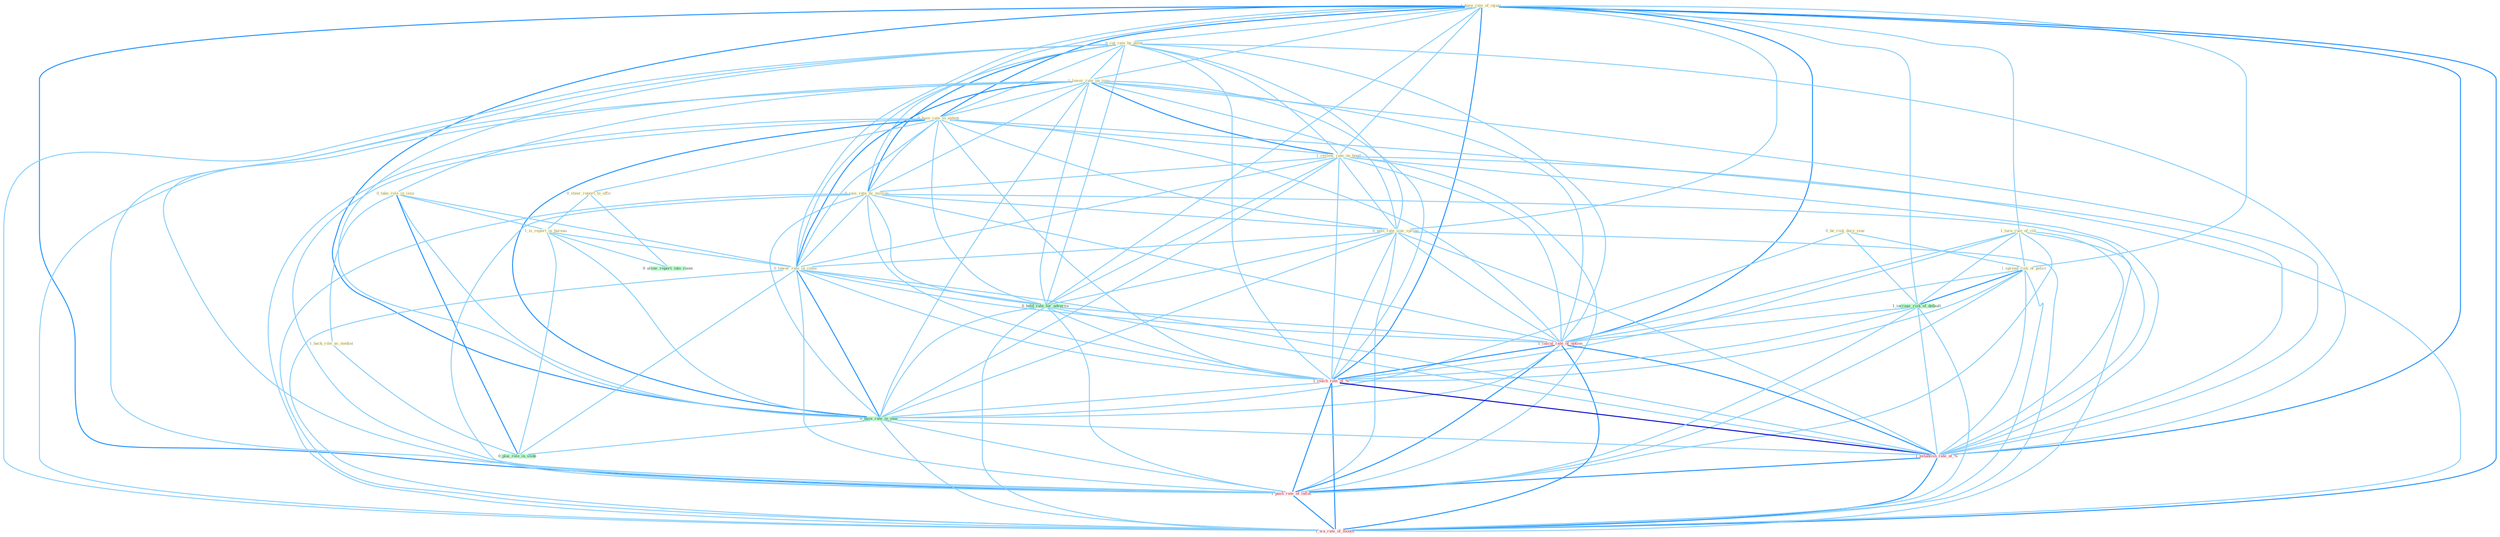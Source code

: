 Graph G{ 
    node
    [shape=polygon,style=filled,width=.5,height=.06,color="#BDFCC9",fixedsize=true,fontsize=4,
    fontcolor="#2f4f4f"];
    {node
    [color="#ffffe0", fontcolor="#8b7d6b"] "1_have_rate_of_injuri " "0_cut_rate_by_point " "1_lower_rate_on_issu " "1_turn_rule_of_citi " "0_have_rate_to_extent " "1_review_rate_on_bond " "0_steer_report_to_offic " "0_take_role_in_issu " "0_rais_rate_by_million " "0_post_rate_sinc_spring " "1_is_report_in_bureau " "0_lower_rate_in_come " "1_back_role_as_mediat " "0_be_risk_dure_year " "1_spread_risk_of_polici "}
{node [color="#fff0f5", fontcolor="#b22222"] "1_calcul_rate_of_option " "1_reach_rate_of_% " "1_establish_rate_of_% " "1_push_rate_of_inflat " "1_wa_rate_of_month "}
edge [color="#B0E2FF"];

	"1_have_rate_of_injuri " -- "0_cut_rate_by_point " [w="1", color="#87cefa" ];
	"1_have_rate_of_injuri " -- "1_lower_rate_on_issu " [w="1", color="#87cefa" ];
	"1_have_rate_of_injuri " -- "1_turn_rule_of_citi " [w="1", color="#87cefa" ];
	"1_have_rate_of_injuri " -- "0_have_rate_to_extent " [w="2", color="#1e90ff" , len=0.8];
	"1_have_rate_of_injuri " -- "1_review_rate_on_bond " [w="1", color="#87cefa" ];
	"1_have_rate_of_injuri " -- "0_rais_rate_by_million " [w="1", color="#87cefa" ];
	"1_have_rate_of_injuri " -- "0_post_rate_sinc_spring " [w="1", color="#87cefa" ];
	"1_have_rate_of_injuri " -- "0_lower_rate_in_come " [w="1", color="#87cefa" ];
	"1_have_rate_of_injuri " -- "1_spread_risk_of_polici " [w="1", color="#87cefa" ];
	"1_have_rate_of_injuri " -- "1_increas_risk_of_default " [w="1", color="#87cefa" ];
	"1_have_rate_of_injuri " -- "0_hold_rate_for_advertis " [w="1", color="#87cefa" ];
	"1_have_rate_of_injuri " -- "1_calcul_rate_of_option " [w="2", color="#1e90ff" , len=0.8];
	"1_have_rate_of_injuri " -- "1_reach_rate_of_% " [w="2", color="#1e90ff" , len=0.8];
	"1_have_rate_of_injuri " -- "0_have_rate_in_year " [w="2", color="#1e90ff" , len=0.8];
	"1_have_rate_of_injuri " -- "1_establish_rate_of_% " [w="2", color="#1e90ff" , len=0.8];
	"1_have_rate_of_injuri " -- "1_push_rate_of_inflat " [w="2", color="#1e90ff" , len=0.8];
	"1_have_rate_of_injuri " -- "1_wa_rate_of_month " [w="2", color="#1e90ff" , len=0.8];
	"0_cut_rate_by_point " -- "1_lower_rate_on_issu " [w="1", color="#87cefa" ];
	"0_cut_rate_by_point " -- "0_have_rate_to_extent " [w="1", color="#87cefa" ];
	"0_cut_rate_by_point " -- "1_review_rate_on_bond " [w="1", color="#87cefa" ];
	"0_cut_rate_by_point " -- "0_rais_rate_by_million " [w="2", color="#1e90ff" , len=0.8];
	"0_cut_rate_by_point " -- "0_post_rate_sinc_spring " [w="1", color="#87cefa" ];
	"0_cut_rate_by_point " -- "0_lower_rate_in_come " [w="1", color="#87cefa" ];
	"0_cut_rate_by_point " -- "0_hold_rate_for_advertis " [w="1", color="#87cefa" ];
	"0_cut_rate_by_point " -- "1_calcul_rate_of_option " [w="1", color="#87cefa" ];
	"0_cut_rate_by_point " -- "1_reach_rate_of_% " [w="1", color="#87cefa" ];
	"0_cut_rate_by_point " -- "0_have_rate_in_year " [w="1", color="#87cefa" ];
	"0_cut_rate_by_point " -- "1_establish_rate_of_% " [w="1", color="#87cefa" ];
	"0_cut_rate_by_point " -- "1_push_rate_of_inflat " [w="1", color="#87cefa" ];
	"0_cut_rate_by_point " -- "1_wa_rate_of_month " [w="1", color="#87cefa" ];
	"1_lower_rate_on_issu " -- "0_have_rate_to_extent " [w="1", color="#87cefa" ];
	"1_lower_rate_on_issu " -- "1_review_rate_on_bond " [w="2", color="#1e90ff" , len=0.8];
	"1_lower_rate_on_issu " -- "0_take_role_in_issu " [w="1", color="#87cefa" ];
	"1_lower_rate_on_issu " -- "0_rais_rate_by_million " [w="1", color="#87cefa" ];
	"1_lower_rate_on_issu " -- "0_post_rate_sinc_spring " [w="1", color="#87cefa" ];
	"1_lower_rate_on_issu " -- "0_lower_rate_in_come " [w="2", color="#1e90ff" , len=0.8];
	"1_lower_rate_on_issu " -- "0_hold_rate_for_advertis " [w="1", color="#87cefa" ];
	"1_lower_rate_on_issu " -- "1_calcul_rate_of_option " [w="1", color="#87cefa" ];
	"1_lower_rate_on_issu " -- "1_reach_rate_of_% " [w="1", color="#87cefa" ];
	"1_lower_rate_on_issu " -- "0_have_rate_in_year " [w="1", color="#87cefa" ];
	"1_lower_rate_on_issu " -- "1_establish_rate_of_% " [w="1", color="#87cefa" ];
	"1_lower_rate_on_issu " -- "1_push_rate_of_inflat " [w="1", color="#87cefa" ];
	"1_lower_rate_on_issu " -- "1_wa_rate_of_month " [w="1", color="#87cefa" ];
	"1_turn_rule_of_citi " -- "1_spread_risk_of_polici " [w="1", color="#87cefa" ];
	"1_turn_rule_of_citi " -- "1_increas_risk_of_default " [w="1", color="#87cefa" ];
	"1_turn_rule_of_citi " -- "1_calcul_rate_of_option " [w="1", color="#87cefa" ];
	"1_turn_rule_of_citi " -- "1_reach_rate_of_% " [w="1", color="#87cefa" ];
	"1_turn_rule_of_citi " -- "1_establish_rate_of_% " [w="1", color="#87cefa" ];
	"1_turn_rule_of_citi " -- "1_push_rate_of_inflat " [w="1", color="#87cefa" ];
	"1_turn_rule_of_citi " -- "1_wa_rate_of_month " [w="1", color="#87cefa" ];
	"0_have_rate_to_extent " -- "1_review_rate_on_bond " [w="1", color="#87cefa" ];
	"0_have_rate_to_extent " -- "0_steer_report_to_offic " [w="1", color="#87cefa" ];
	"0_have_rate_to_extent " -- "0_rais_rate_by_million " [w="1", color="#87cefa" ];
	"0_have_rate_to_extent " -- "0_post_rate_sinc_spring " [w="1", color="#87cefa" ];
	"0_have_rate_to_extent " -- "0_lower_rate_in_come " [w="1", color="#87cefa" ];
	"0_have_rate_to_extent " -- "0_hold_rate_for_advertis " [w="1", color="#87cefa" ];
	"0_have_rate_to_extent " -- "1_calcul_rate_of_option " [w="1", color="#87cefa" ];
	"0_have_rate_to_extent " -- "1_reach_rate_of_% " [w="1", color="#87cefa" ];
	"0_have_rate_to_extent " -- "0_have_rate_in_year " [w="2", color="#1e90ff" , len=0.8];
	"0_have_rate_to_extent " -- "1_establish_rate_of_% " [w="1", color="#87cefa" ];
	"0_have_rate_to_extent " -- "1_push_rate_of_inflat " [w="1", color="#87cefa" ];
	"0_have_rate_to_extent " -- "1_wa_rate_of_month " [w="1", color="#87cefa" ];
	"1_review_rate_on_bond " -- "0_rais_rate_by_million " [w="1", color="#87cefa" ];
	"1_review_rate_on_bond " -- "0_post_rate_sinc_spring " [w="1", color="#87cefa" ];
	"1_review_rate_on_bond " -- "0_lower_rate_in_come " [w="1", color="#87cefa" ];
	"1_review_rate_on_bond " -- "0_hold_rate_for_advertis " [w="1", color="#87cefa" ];
	"1_review_rate_on_bond " -- "1_calcul_rate_of_option " [w="1", color="#87cefa" ];
	"1_review_rate_on_bond " -- "1_reach_rate_of_% " [w="1", color="#87cefa" ];
	"1_review_rate_on_bond " -- "0_have_rate_in_year " [w="1", color="#87cefa" ];
	"1_review_rate_on_bond " -- "1_establish_rate_of_% " [w="1", color="#87cefa" ];
	"1_review_rate_on_bond " -- "1_push_rate_of_inflat " [w="1", color="#87cefa" ];
	"1_review_rate_on_bond " -- "1_wa_rate_of_month " [w="1", color="#87cefa" ];
	"0_steer_report_to_offic " -- "1_is_report_in_bureau " [w="1", color="#87cefa" ];
	"0_steer_report_to_offic " -- "0_allow_report_into_room " [w="1", color="#87cefa" ];
	"0_take_role_in_issu " -- "1_is_report_in_bureau " [w="1", color="#87cefa" ];
	"0_take_role_in_issu " -- "0_lower_rate_in_come " [w="1", color="#87cefa" ];
	"0_take_role_in_issu " -- "1_back_role_as_mediat " [w="1", color="#87cefa" ];
	"0_take_role_in_issu " -- "0_have_rate_in_year " [w="1", color="#87cefa" ];
	"0_take_role_in_issu " -- "0_plai_role_in_slide " [w="2", color="#1e90ff" , len=0.8];
	"0_rais_rate_by_million " -- "0_post_rate_sinc_spring " [w="1", color="#87cefa" ];
	"0_rais_rate_by_million " -- "0_lower_rate_in_come " [w="1", color="#87cefa" ];
	"0_rais_rate_by_million " -- "0_hold_rate_for_advertis " [w="1", color="#87cefa" ];
	"0_rais_rate_by_million " -- "1_calcul_rate_of_option " [w="1", color="#87cefa" ];
	"0_rais_rate_by_million " -- "1_reach_rate_of_% " [w="1", color="#87cefa" ];
	"0_rais_rate_by_million " -- "0_have_rate_in_year " [w="1", color="#87cefa" ];
	"0_rais_rate_by_million " -- "1_establish_rate_of_% " [w="1", color="#87cefa" ];
	"0_rais_rate_by_million " -- "1_push_rate_of_inflat " [w="1", color="#87cefa" ];
	"0_rais_rate_by_million " -- "1_wa_rate_of_month " [w="1", color="#87cefa" ];
	"0_post_rate_sinc_spring " -- "0_lower_rate_in_come " [w="1", color="#87cefa" ];
	"0_post_rate_sinc_spring " -- "0_hold_rate_for_advertis " [w="1", color="#87cefa" ];
	"0_post_rate_sinc_spring " -- "1_calcul_rate_of_option " [w="1", color="#87cefa" ];
	"0_post_rate_sinc_spring " -- "1_reach_rate_of_% " [w="1", color="#87cefa" ];
	"0_post_rate_sinc_spring " -- "0_have_rate_in_year " [w="1", color="#87cefa" ];
	"0_post_rate_sinc_spring " -- "1_establish_rate_of_% " [w="1", color="#87cefa" ];
	"0_post_rate_sinc_spring " -- "1_push_rate_of_inflat " [w="1", color="#87cefa" ];
	"0_post_rate_sinc_spring " -- "1_wa_rate_of_month " [w="1", color="#87cefa" ];
	"1_is_report_in_bureau " -- "0_lower_rate_in_come " [w="1", color="#87cefa" ];
	"1_is_report_in_bureau " -- "0_allow_report_into_room " [w="1", color="#87cefa" ];
	"1_is_report_in_bureau " -- "0_have_rate_in_year " [w="1", color="#87cefa" ];
	"1_is_report_in_bureau " -- "0_plai_role_in_slide " [w="1", color="#87cefa" ];
	"0_lower_rate_in_come " -- "0_hold_rate_for_advertis " [w="1", color="#87cefa" ];
	"0_lower_rate_in_come " -- "1_calcul_rate_of_option " [w="1", color="#87cefa" ];
	"0_lower_rate_in_come " -- "1_reach_rate_of_% " [w="1", color="#87cefa" ];
	"0_lower_rate_in_come " -- "0_have_rate_in_year " [w="2", color="#1e90ff" , len=0.8];
	"0_lower_rate_in_come " -- "1_establish_rate_of_% " [w="1", color="#87cefa" ];
	"0_lower_rate_in_come " -- "0_plai_role_in_slide " [w="1", color="#87cefa" ];
	"0_lower_rate_in_come " -- "1_push_rate_of_inflat " [w="1", color="#87cefa" ];
	"0_lower_rate_in_come " -- "1_wa_rate_of_month " [w="1", color="#87cefa" ];
	"1_back_role_as_mediat " -- "0_plai_role_in_slide " [w="1", color="#87cefa" ];
	"0_be_risk_dure_year " -- "1_spread_risk_of_polici " [w="1", color="#87cefa" ];
	"0_be_risk_dure_year " -- "1_increas_risk_of_default " [w="1", color="#87cefa" ];
	"0_be_risk_dure_year " -- "0_have_rate_in_year " [w="1", color="#87cefa" ];
	"1_spread_risk_of_polici " -- "1_increas_risk_of_default " [w="2", color="#1e90ff" , len=0.8];
	"1_spread_risk_of_polici " -- "1_calcul_rate_of_option " [w="1", color="#87cefa" ];
	"1_spread_risk_of_polici " -- "1_reach_rate_of_% " [w="1", color="#87cefa" ];
	"1_spread_risk_of_polici " -- "1_establish_rate_of_% " [w="1", color="#87cefa" ];
	"1_spread_risk_of_polici " -- "1_push_rate_of_inflat " [w="1", color="#87cefa" ];
	"1_spread_risk_of_polici " -- "1_wa_rate_of_month " [w="1", color="#87cefa" ];
	"1_increas_risk_of_default " -- "1_calcul_rate_of_option " [w="1", color="#87cefa" ];
	"1_increas_risk_of_default " -- "1_reach_rate_of_% " [w="1", color="#87cefa" ];
	"1_increas_risk_of_default " -- "1_establish_rate_of_% " [w="1", color="#87cefa" ];
	"1_increas_risk_of_default " -- "1_push_rate_of_inflat " [w="1", color="#87cefa" ];
	"1_increas_risk_of_default " -- "1_wa_rate_of_month " [w="1", color="#87cefa" ];
	"0_hold_rate_for_advertis " -- "1_calcul_rate_of_option " [w="1", color="#87cefa" ];
	"0_hold_rate_for_advertis " -- "1_reach_rate_of_% " [w="1", color="#87cefa" ];
	"0_hold_rate_for_advertis " -- "0_have_rate_in_year " [w="1", color="#87cefa" ];
	"0_hold_rate_for_advertis " -- "1_establish_rate_of_% " [w="1", color="#87cefa" ];
	"0_hold_rate_for_advertis " -- "1_push_rate_of_inflat " [w="1", color="#87cefa" ];
	"0_hold_rate_for_advertis " -- "1_wa_rate_of_month " [w="1", color="#87cefa" ];
	"1_calcul_rate_of_option " -- "1_reach_rate_of_% " [w="2", color="#1e90ff" , len=0.8];
	"1_calcul_rate_of_option " -- "0_have_rate_in_year " [w="1", color="#87cefa" ];
	"1_calcul_rate_of_option " -- "1_establish_rate_of_% " [w="2", color="#1e90ff" , len=0.8];
	"1_calcul_rate_of_option " -- "1_push_rate_of_inflat " [w="2", color="#1e90ff" , len=0.8];
	"1_calcul_rate_of_option " -- "1_wa_rate_of_month " [w="2", color="#1e90ff" , len=0.8];
	"1_reach_rate_of_% " -- "0_have_rate_in_year " [w="1", color="#87cefa" ];
	"1_reach_rate_of_% " -- "1_establish_rate_of_% " [w="3", color="#0000cd" , len=0.6];
	"1_reach_rate_of_% " -- "1_push_rate_of_inflat " [w="2", color="#1e90ff" , len=0.8];
	"1_reach_rate_of_% " -- "1_wa_rate_of_month " [w="2", color="#1e90ff" , len=0.8];
	"0_have_rate_in_year " -- "1_establish_rate_of_% " [w="1", color="#87cefa" ];
	"0_have_rate_in_year " -- "0_plai_role_in_slide " [w="1", color="#87cefa" ];
	"0_have_rate_in_year " -- "1_push_rate_of_inflat " [w="1", color="#87cefa" ];
	"0_have_rate_in_year " -- "1_wa_rate_of_month " [w="1", color="#87cefa" ];
	"1_establish_rate_of_% " -- "1_push_rate_of_inflat " [w="2", color="#1e90ff" , len=0.8];
	"1_establish_rate_of_% " -- "1_wa_rate_of_month " [w="2", color="#1e90ff" , len=0.8];
	"1_push_rate_of_inflat " -- "1_wa_rate_of_month " [w="2", color="#1e90ff" , len=0.8];
}